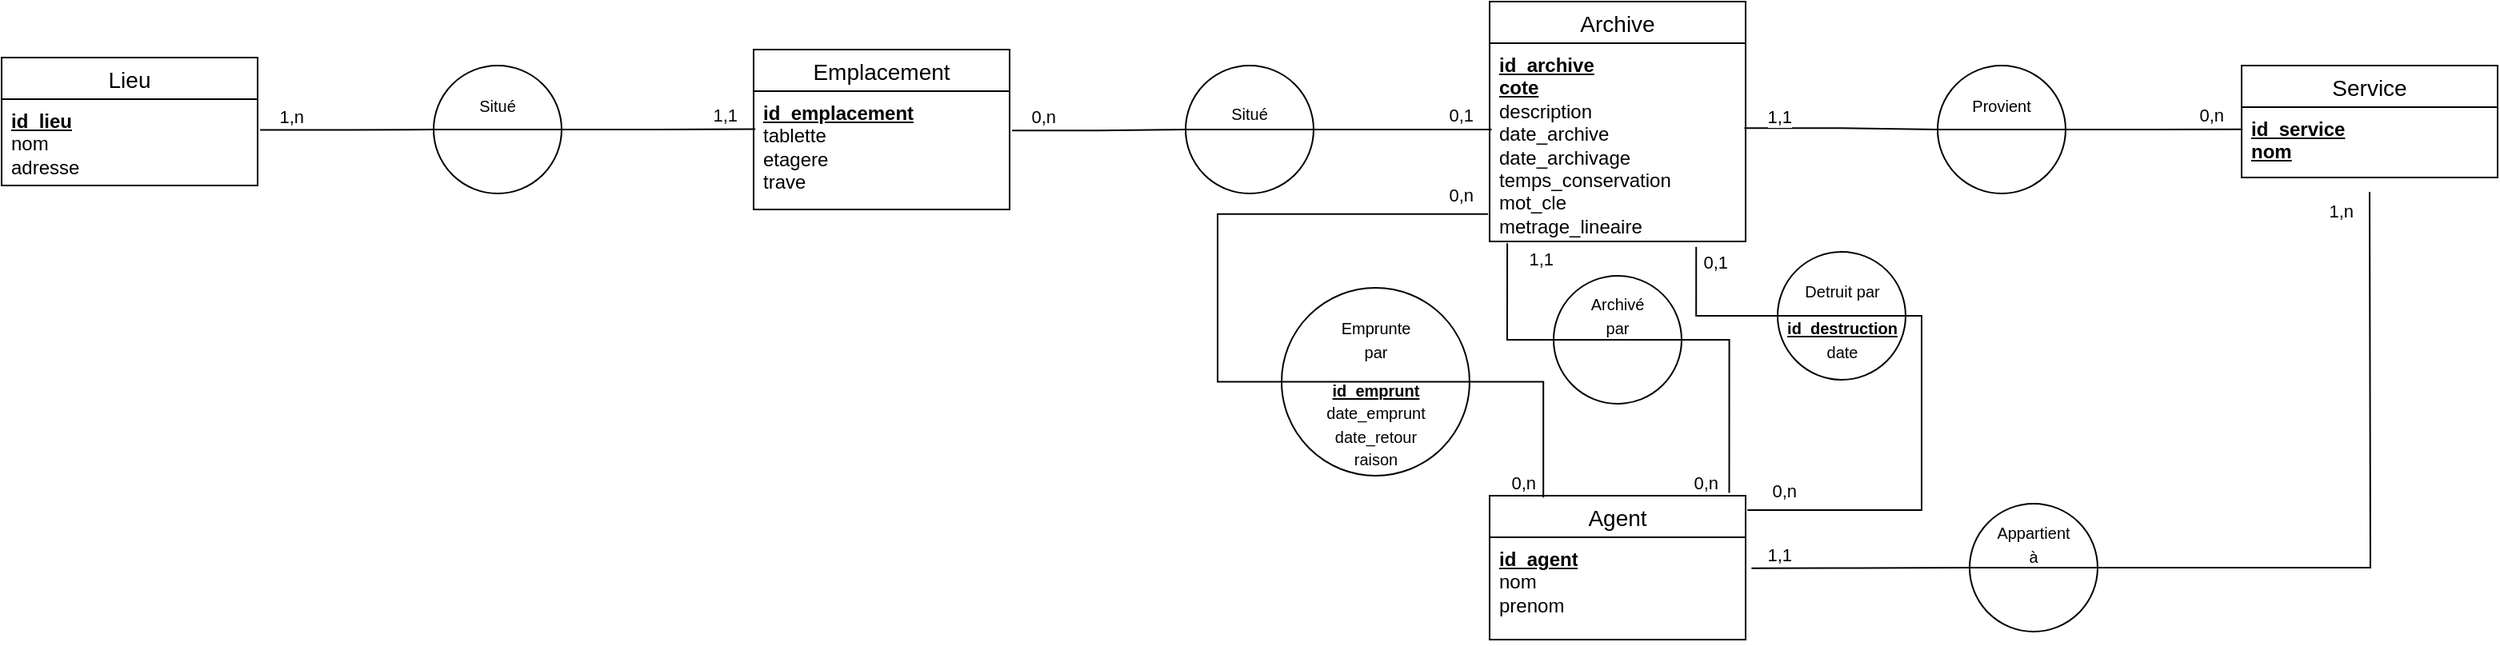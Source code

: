 <mxfile version="24.0.7" type="onedrive" pages="2">
  <diagram name="MCD" id="2h3Rbrru-WSCdQZEp0CX">
    <mxGraphModel grid="1" page="1" gridSize="10" guides="1" tooltips="1" connect="1" arrows="1" fold="1" pageScale="1" pageWidth="827" pageHeight="1169" math="0" shadow="0">
      <root>
        <mxCell id="0" />
        <mxCell id="1" parent="0" />
        <mxCell id="qeIq-nPXnsDpAL-DroVE-1" value="Archive" style="swimlane;fontStyle=0;childLayout=stackLayout;horizontal=1;startSize=26;horizontalStack=0;resizeParent=1;resizeParentMax=0;resizeLast=0;collapsible=1;marginBottom=0;align=center;fontSize=14;" vertex="1" parent="1">
          <mxGeometry x="270" y="161" width="160" height="150" as="geometry" />
        </mxCell>
        <mxCell id="qeIq-nPXnsDpAL-DroVE-2" value="&lt;b&gt;&lt;u&gt;id_archive&lt;/u&gt;&lt;/b&gt;&lt;div&gt;&lt;b&gt;&lt;u&gt;cote&lt;/u&gt;&lt;/b&gt;&lt;/div&gt;&lt;div&gt;description&lt;/div&gt;&lt;div&gt;date_archive&lt;/div&gt;&lt;div&gt;date_archivage&lt;/div&gt;&lt;div&gt;temps_conservation&lt;/div&gt;&lt;div&gt;mot_cle&lt;/div&gt;&lt;div&gt;metrage_lineaire&lt;/div&gt;" style="text;strokeColor=none;fillColor=none;spacingLeft=4;spacingRight=4;overflow=hidden;rotatable=0;points=[[0,0.5],[1,0.5]];portConstraint=eastwest;fontSize=12;whiteSpace=wrap;html=1;" vertex="1" parent="qeIq-nPXnsDpAL-DroVE-1">
          <mxGeometry y="26" width="160" height="124" as="geometry" />
        </mxCell>
        <mxCell id="qeIq-nPXnsDpAL-DroVE-5" value="Service" style="swimlane;fontStyle=0;childLayout=stackLayout;horizontal=1;startSize=26;horizontalStack=0;resizeParent=1;resizeParentMax=0;resizeLast=0;collapsible=1;marginBottom=0;align=center;fontSize=14;" vertex="1" parent="1">
          <mxGeometry x="740" y="201" width="160" height="70" as="geometry" />
        </mxCell>
        <mxCell id="qeIq-nPXnsDpAL-DroVE-6" value="&lt;b&gt;&lt;u&gt;id_service&lt;/u&gt;&lt;/b&gt;&lt;div&gt;&lt;b&gt;&lt;u&gt;nom&lt;/u&gt;&lt;/b&gt;&lt;/div&gt;&lt;div&gt;&lt;br&gt;&lt;/div&gt;" style="text;strokeColor=none;fillColor=none;spacingLeft=4;spacingRight=4;overflow=hidden;rotatable=0;points=[[0,0.5],[1,0.5]];portConstraint=eastwest;fontSize=12;whiteSpace=wrap;html=1;" vertex="1" parent="qeIq-nPXnsDpAL-DroVE-5">
          <mxGeometry y="26" width="160" height="44" as="geometry" />
        </mxCell>
        <mxCell id="qeIq-nPXnsDpAL-DroVE-7" value="Agent" style="swimlane;fontStyle=0;childLayout=stackLayout;horizontal=1;startSize=26;horizontalStack=0;resizeParent=1;resizeParentMax=0;resizeLast=0;collapsible=1;marginBottom=0;align=center;fontSize=14;" vertex="1" parent="1">
          <mxGeometry x="270" y="470" width="160" height="90" as="geometry" />
        </mxCell>
        <mxCell id="qeIq-nPXnsDpAL-DroVE-8" value="&lt;b&gt;&lt;u&gt;id_agent&lt;/u&gt;&lt;/b&gt;&lt;div&gt;nom&lt;/div&gt;&lt;div&gt;prenom&lt;br&gt;&lt;div&gt;&lt;br&gt;&lt;/div&gt;&lt;/div&gt;" style="text;strokeColor=none;fillColor=none;spacingLeft=4;spacingRight=4;overflow=hidden;rotatable=0;points=[[0,0.5],[1,0.5]];portConstraint=eastwest;fontSize=12;whiteSpace=wrap;html=1;" vertex="1" parent="qeIq-nPXnsDpAL-DroVE-7">
          <mxGeometry y="26" width="160" height="64" as="geometry" />
        </mxCell>
        <mxCell id="qeIq-nPXnsDpAL-DroVE-13" value="" style="ellipse;whiteSpace=wrap;html=1;aspect=fixed;" vertex="1" parent="1">
          <mxGeometry x="550" y="201" width="80" height="80" as="geometry" />
        </mxCell>
        <mxCell id="qeIq-nPXnsDpAL-DroVE-14" value="" style="endArrow=none;html=1;rounded=0;entryX=1;entryY=0.5;entryDx=0;entryDy=0;exitX=0;exitY=0.5;exitDx=0;exitDy=0;" edge="1" parent="1" source="qeIq-nPXnsDpAL-DroVE-13" target="qeIq-nPXnsDpAL-DroVE-13">
          <mxGeometry width="50" height="50" relative="1" as="geometry">
            <mxPoint x="540" y="316" as="sourcePoint" />
            <mxPoint x="590" y="266" as="targetPoint" />
          </mxGeometry>
        </mxCell>
        <mxCell id="qeIq-nPXnsDpAL-DroVE-15" value="&lt;font style=&quot;font-size: 10px;&quot;&gt;Provient&lt;/font&gt;" style="text;html=1;strokeColor=none;fillColor=none;align=center;verticalAlign=middle;whiteSpace=wrap;rounded=0;" vertex="1" parent="1">
          <mxGeometry x="585.0" y="221" width="10" height="10" as="geometry" />
        </mxCell>
        <mxCell id="qeIq-nPXnsDpAL-DroVE-16" value="" style="endArrow=none;html=1;edgeStyle=orthogonalEdgeStyle;rounded=0;exitX=1;exitY=0.5;exitDx=0;exitDy=0;entryX=0.004;entryY=0.315;entryDx=0;entryDy=0;entryPerimeter=0;" edge="1" parent="1" source="qeIq-nPXnsDpAL-DroVE-13" target="qeIq-nPXnsDpAL-DroVE-6">
          <mxGeometry relative="1" as="geometry">
            <mxPoint x="640" y="240.83" as="sourcePoint" />
            <mxPoint x="730" y="241" as="targetPoint" />
          </mxGeometry>
        </mxCell>
        <mxCell id="qeIq-nPXnsDpAL-DroVE-17" value="0,n" style="edgeLabel;resizable=0;html=1;align=right;verticalAlign=bottom;" connectable="0" vertex="1" parent="qeIq-nPXnsDpAL-DroVE-16">
          <mxGeometry x="1" relative="1" as="geometry">
            <mxPoint x="-11" as="offset" />
          </mxGeometry>
        </mxCell>
        <mxCell id="qeIq-nPXnsDpAL-DroVE-18" value="" style="endArrow=none;html=1;edgeStyle=orthogonalEdgeStyle;rounded=0;entryX=0;entryY=0.5;entryDx=0;entryDy=0;exitX=0.995;exitY=0.428;exitDx=0;exitDy=0;exitPerimeter=0;" edge="1" parent="1" source="qeIq-nPXnsDpAL-DroVE-2" target="qeIq-nPXnsDpAL-DroVE-13">
          <mxGeometry relative="1" as="geometry">
            <mxPoint x="450" y="241" as="sourcePoint" />
            <mxPoint x="540" y="240.86" as="targetPoint" />
          </mxGeometry>
        </mxCell>
        <mxCell id="qeIq-nPXnsDpAL-DroVE-19" value="1,1" style="edgeLabel;resizable=0;html=1;align=right;verticalAlign=bottom;" connectable="0" vertex="1" parent="qeIq-nPXnsDpAL-DroVE-18">
          <mxGeometry x="1" relative="1" as="geometry">
            <mxPoint x="-90" as="offset" />
          </mxGeometry>
        </mxCell>
        <mxCell id="qeIq-nPXnsDpAL-DroVE-21" value="" style="ellipse;whiteSpace=wrap;html=1;aspect=fixed;" vertex="1" parent="1">
          <mxGeometry x="310" y="332.48" width="80" height="80" as="geometry" />
        </mxCell>
        <mxCell id="qeIq-nPXnsDpAL-DroVE-22" value="" style="endArrow=none;html=1;rounded=0;entryX=1;entryY=0.5;entryDx=0;entryDy=0;exitX=0;exitY=0.5;exitDx=0;exitDy=0;" edge="1" parent="1" source="qeIq-nPXnsDpAL-DroVE-21" target="qeIq-nPXnsDpAL-DroVE-21">
          <mxGeometry width="50" height="50" relative="1" as="geometry">
            <mxPoint x="300" y="447.48" as="sourcePoint" />
            <mxPoint x="350" y="397.48" as="targetPoint" />
          </mxGeometry>
        </mxCell>
        <mxCell id="qeIq-nPXnsDpAL-DroVE-23" value="&lt;font style=&quot;font-size: 10px;&quot;&gt;Archivé par&lt;/font&gt;" style="text;html=1;strokeColor=none;fillColor=none;align=center;verticalAlign=middle;whiteSpace=wrap;rounded=0;" vertex="1" parent="1">
          <mxGeometry x="345.0" y="352.48" width="10" height="10" as="geometry" />
        </mxCell>
        <mxCell id="qeIq-nPXnsDpAL-DroVE-24" value="" style="endArrow=none;html=1;edgeStyle=orthogonalEdgeStyle;rounded=0;exitX=1;exitY=0.5;exitDx=0;exitDy=0;entryX=0.936;entryY=-0.02;entryDx=0;entryDy=0;entryPerimeter=0;" edge="1" parent="1" source="qeIq-nPXnsDpAL-DroVE-21" target="qeIq-nPXnsDpAL-DroVE-7">
          <mxGeometry relative="1" as="geometry">
            <mxPoint x="400" y="372.31" as="sourcePoint" />
            <mxPoint x="490" y="372.48" as="targetPoint" />
          </mxGeometry>
        </mxCell>
        <mxCell id="qeIq-nPXnsDpAL-DroVE-25" value="0,n" style="edgeLabel;resizable=0;html=1;align=right;verticalAlign=bottom;" connectable="0" vertex="1" parent="qeIq-nPXnsDpAL-DroVE-24">
          <mxGeometry x="1" relative="1" as="geometry">
            <mxPoint x="-6" y="2" as="offset" />
          </mxGeometry>
        </mxCell>
        <mxCell id="qeIq-nPXnsDpAL-DroVE-26" value="" style="endArrow=none;html=1;edgeStyle=orthogonalEdgeStyle;rounded=0;entryX=0;entryY=0.5;entryDx=0;entryDy=0;exitX=0.069;exitY=1.009;exitDx=0;exitDy=0;exitPerimeter=0;" edge="1" parent="1" source="qeIq-nPXnsDpAL-DroVE-2">
          <mxGeometry relative="1" as="geometry">
            <mxPoint x="281" y="290" as="sourcePoint" />
            <mxPoint x="320.0" y="372.48" as="targetPoint" />
            <Array as="points">
              <mxPoint x="281" y="373" />
            </Array>
          </mxGeometry>
        </mxCell>
        <mxCell id="qeIq-nPXnsDpAL-DroVE-27" value="1,1" style="edgeLabel;resizable=0;html=1;align=right;verticalAlign=bottom;" connectable="0" vertex="1" parent="qeIq-nPXnsDpAL-DroVE-26">
          <mxGeometry x="1" relative="1" as="geometry">
            <mxPoint x="-10" y="-42" as="offset" />
          </mxGeometry>
        </mxCell>
        <mxCell id="qeIq-nPXnsDpAL-DroVE-38" value="" style="ellipse;whiteSpace=wrap;html=1;aspect=fixed;" vertex="1" parent="1">
          <mxGeometry x="570" y="475" width="80" height="80" as="geometry" />
        </mxCell>
        <mxCell id="qeIq-nPXnsDpAL-DroVE-39" value="" style="endArrow=none;html=1;rounded=0;entryX=1;entryY=0.5;entryDx=0;entryDy=0;exitX=0;exitY=0.5;exitDx=0;exitDy=0;" edge="1" parent="1" source="qeIq-nPXnsDpAL-DroVE-38" target="qeIq-nPXnsDpAL-DroVE-38">
          <mxGeometry width="50" height="50" relative="1" as="geometry">
            <mxPoint x="560" y="590" as="sourcePoint" />
            <mxPoint x="610" y="540" as="targetPoint" />
          </mxGeometry>
        </mxCell>
        <mxCell id="qeIq-nPXnsDpAL-DroVE-40" value="&lt;font style=&quot;font-size: 10px;&quot;&gt;Appartient à&lt;/font&gt;" style="text;html=1;strokeColor=none;fillColor=none;align=center;verticalAlign=middle;whiteSpace=wrap;rounded=0;" vertex="1" parent="1">
          <mxGeometry x="605.0" y="495" width="10" height="10" as="geometry" />
        </mxCell>
        <mxCell id="qeIq-nPXnsDpAL-DroVE-41" value="" style="endArrow=none;html=1;edgeStyle=orthogonalEdgeStyle;rounded=0;exitX=1;exitY=0.5;exitDx=0;exitDy=0;" edge="1" parent="1" source="qeIq-nPXnsDpAL-DroVE-38">
          <mxGeometry relative="1" as="geometry">
            <mxPoint x="660" y="514.83" as="sourcePoint" />
            <mxPoint x="820" y="280" as="targetPoint" />
          </mxGeometry>
        </mxCell>
        <mxCell id="qeIq-nPXnsDpAL-DroVE-42" value="1,n" style="edgeLabel;resizable=0;html=1;align=right;verticalAlign=bottom;" connectable="0" vertex="1" parent="qeIq-nPXnsDpAL-DroVE-41">
          <mxGeometry x="1" relative="1" as="geometry">
            <mxPoint x="-10" y="20" as="offset" />
          </mxGeometry>
        </mxCell>
        <mxCell id="qeIq-nPXnsDpAL-DroVE-43" value="" style="endArrow=none;html=1;edgeStyle=orthogonalEdgeStyle;rounded=0;entryX=0;entryY=0.5;entryDx=0;entryDy=0;exitX=1.023;exitY=0.302;exitDx=0;exitDy=0;exitPerimeter=0;" edge="1" parent="1" source="qeIq-nPXnsDpAL-DroVE-8" target="qeIq-nPXnsDpAL-DroVE-38">
          <mxGeometry relative="1" as="geometry">
            <mxPoint x="470" y="515" as="sourcePoint" />
            <mxPoint x="560" y="514.86" as="targetPoint" />
          </mxGeometry>
        </mxCell>
        <mxCell id="qeIq-nPXnsDpAL-DroVE-44" value="1,1" style="edgeLabel;resizable=0;html=1;align=right;verticalAlign=bottom;" connectable="0" vertex="1" parent="qeIq-nPXnsDpAL-DroVE-43">
          <mxGeometry x="1" relative="1" as="geometry">
            <mxPoint x="-110" as="offset" />
          </mxGeometry>
        </mxCell>
        <mxCell id="qeIq-nPXnsDpAL-DroVE-46" value="Emplacement" style="swimlane;fontStyle=0;childLayout=stackLayout;horizontal=1;startSize=26;horizontalStack=0;resizeParent=1;resizeParentMax=0;resizeLast=0;collapsible=1;marginBottom=0;align=center;fontSize=14;" vertex="1" parent="1">
          <mxGeometry x="-190" y="191" width="160" height="100" as="geometry" />
        </mxCell>
        <mxCell id="qeIq-nPXnsDpAL-DroVE-47" value="&lt;b&gt;&lt;u&gt;id_emplacement&lt;/u&gt;&lt;/b&gt;&lt;div&gt;tablette&lt;/div&gt;&lt;div&gt;etagere&lt;/div&gt;&lt;div&gt;trave&lt;/div&gt;" style="text;strokeColor=none;fillColor=none;spacingLeft=4;spacingRight=4;overflow=hidden;rotatable=0;points=[[0,0.5],[1,0.5]];portConstraint=eastwest;fontSize=12;whiteSpace=wrap;html=1;" vertex="1" parent="qeIq-nPXnsDpAL-DroVE-46">
          <mxGeometry y="26" width="160" height="74" as="geometry" />
        </mxCell>
        <mxCell id="qeIq-nPXnsDpAL-DroVE-48" value="Lieu" style="swimlane;fontStyle=0;childLayout=stackLayout;horizontal=1;startSize=26;horizontalStack=0;resizeParent=1;resizeParentMax=0;resizeLast=0;collapsible=1;marginBottom=0;align=center;fontSize=14;" vertex="1" parent="1">
          <mxGeometry x="-660" y="196" width="160" height="80" as="geometry" />
        </mxCell>
        <mxCell id="qeIq-nPXnsDpAL-DroVE-49" value="&lt;b&gt;&lt;u&gt;id_lieu&lt;/u&gt;&lt;/b&gt;&lt;div&gt;nom&lt;/div&gt;&lt;div&gt;adresse&lt;/div&gt;" style="text;strokeColor=none;fillColor=none;spacingLeft=4;spacingRight=4;overflow=hidden;rotatable=0;points=[[0,0.5],[1,0.5]];portConstraint=eastwest;fontSize=12;whiteSpace=wrap;html=1;" vertex="1" parent="qeIq-nPXnsDpAL-DroVE-48">
          <mxGeometry y="26" width="160" height="54" as="geometry" />
        </mxCell>
        <mxCell id="qeIq-nPXnsDpAL-DroVE-50" value="" style="ellipse;whiteSpace=wrap;html=1;aspect=fixed;" vertex="1" parent="1">
          <mxGeometry x="80" y="201" width="80" height="80" as="geometry" />
        </mxCell>
        <mxCell id="qeIq-nPXnsDpAL-DroVE-51" value="" style="endArrow=none;html=1;rounded=0;entryX=1;entryY=0.5;entryDx=0;entryDy=0;exitX=0;exitY=0.5;exitDx=0;exitDy=0;" edge="1" parent="1" source="qeIq-nPXnsDpAL-DroVE-50" target="qeIq-nPXnsDpAL-DroVE-50">
          <mxGeometry width="50" height="50" relative="1" as="geometry">
            <mxPoint x="70" y="316" as="sourcePoint" />
            <mxPoint x="120" y="266" as="targetPoint" />
          </mxGeometry>
        </mxCell>
        <mxCell id="qeIq-nPXnsDpAL-DroVE-52" value="&lt;font style=&quot;font-size: 10px;&quot;&gt;Situé&lt;/font&gt;" style="text;html=1;strokeColor=none;fillColor=none;align=center;verticalAlign=middle;whiteSpace=wrap;rounded=0;" vertex="1" parent="1">
          <mxGeometry x="115.0" y="226" width="10" height="10" as="geometry" />
        </mxCell>
        <mxCell id="qeIq-nPXnsDpAL-DroVE-53" value="" style="endArrow=none;html=1;edgeStyle=orthogonalEdgeStyle;rounded=0;exitX=1;exitY=0.5;exitDx=0;exitDy=0;entryX=0.008;entryY=0.435;entryDx=0;entryDy=0;entryPerimeter=0;" edge="1" parent="1" source="qeIq-nPXnsDpAL-DroVE-50" target="qeIq-nPXnsDpAL-DroVE-2">
          <mxGeometry relative="1" as="geometry">
            <mxPoint x="170" y="240.83" as="sourcePoint" />
            <mxPoint x="260" y="241" as="targetPoint" />
          </mxGeometry>
        </mxCell>
        <mxCell id="qeIq-nPXnsDpAL-DroVE-54" value="0,1" style="edgeLabel;resizable=0;html=1;align=right;verticalAlign=bottom;" connectable="0" vertex="1" parent="qeIq-nPXnsDpAL-DroVE-53">
          <mxGeometry x="1" relative="1" as="geometry">
            <mxPoint x="-11" as="offset" />
          </mxGeometry>
        </mxCell>
        <mxCell id="qeIq-nPXnsDpAL-DroVE-55" value="" style="endArrow=none;html=1;edgeStyle=orthogonalEdgeStyle;rounded=0;entryX=0;entryY=0.5;entryDx=0;entryDy=0;exitX=1.01;exitY=0.332;exitDx=0;exitDy=0;exitPerimeter=0;" edge="1" parent="1" source="qeIq-nPXnsDpAL-DroVE-47" target="qeIq-nPXnsDpAL-DroVE-50">
          <mxGeometry relative="1" as="geometry">
            <mxPoint x="-20" y="241" as="sourcePoint" />
            <mxPoint x="70" y="240.86" as="targetPoint" />
          </mxGeometry>
        </mxCell>
        <mxCell id="qeIq-nPXnsDpAL-DroVE-56" value="0,n" style="edgeLabel;resizable=0;html=1;align=right;verticalAlign=bottom;" connectable="0" vertex="1" parent="qeIq-nPXnsDpAL-DroVE-55">
          <mxGeometry x="1" relative="1" as="geometry">
            <mxPoint x="-80" as="offset" />
          </mxGeometry>
        </mxCell>
        <mxCell id="qeIq-nPXnsDpAL-DroVE-60" value="" style="ellipse;whiteSpace=wrap;html=1;aspect=fixed;" vertex="1" parent="1">
          <mxGeometry x="450" y="317.48" width="80" height="80" as="geometry" />
        </mxCell>
        <mxCell id="qeIq-nPXnsDpAL-DroVE-61" value="" style="endArrow=none;html=1;rounded=0;entryX=1;entryY=0.5;entryDx=0;entryDy=0;exitX=0;exitY=0.5;exitDx=0;exitDy=0;" edge="1" parent="1" source="qeIq-nPXnsDpAL-DroVE-60" target="qeIq-nPXnsDpAL-DroVE-60">
          <mxGeometry width="50" height="50" relative="1" as="geometry">
            <mxPoint x="440" y="432.48" as="sourcePoint" />
            <mxPoint x="490" y="382.48" as="targetPoint" />
          </mxGeometry>
        </mxCell>
        <mxCell id="qeIq-nPXnsDpAL-DroVE-62" value="&lt;font style=&quot;font-size: 10px;&quot;&gt;Detruit par&lt;/font&gt;" style="text;html=1;strokeColor=none;fillColor=none;align=center;verticalAlign=middle;whiteSpace=wrap;rounded=0;" vertex="1" parent="1">
          <mxGeometry x="462.5" y="337.48" width="55" height="10" as="geometry" />
        </mxCell>
        <mxCell id="qeIq-nPXnsDpAL-DroVE-63" value="" style="endArrow=none;html=1;edgeStyle=orthogonalEdgeStyle;rounded=0;exitX=1;exitY=0.5;exitDx=0;exitDy=0;entryX=1.007;entryY=0.105;entryDx=0;entryDy=0;entryPerimeter=0;" edge="1" parent="1" source="qeIq-nPXnsDpAL-DroVE-60" target="qeIq-nPXnsDpAL-DroVE-7">
          <mxGeometry relative="1" as="geometry">
            <mxPoint x="540" y="357.31" as="sourcePoint" />
            <mxPoint x="630" y="357.48" as="targetPoint" />
            <Array as="points">
              <mxPoint x="540" y="358" />
              <mxPoint x="540" y="479" />
              <mxPoint x="431" y="479" />
            </Array>
          </mxGeometry>
        </mxCell>
        <mxCell id="qeIq-nPXnsDpAL-DroVE-64" value="0,n" style="edgeLabel;resizable=0;html=1;align=right;verticalAlign=bottom;" connectable="0" vertex="1" parent="qeIq-nPXnsDpAL-DroVE-63">
          <mxGeometry x="1" relative="1" as="geometry">
            <mxPoint x="31" y="-4" as="offset" />
          </mxGeometry>
        </mxCell>
        <mxCell id="qeIq-nPXnsDpAL-DroVE-65" value="" style="endArrow=none;html=1;edgeStyle=orthogonalEdgeStyle;rounded=0;entryX=0;entryY=0.5;entryDx=0;entryDy=0;exitX=0.807;exitY=1.027;exitDx=0;exitDy=0;exitPerimeter=0;" edge="1" parent="1" source="qeIq-nPXnsDpAL-DroVE-2" target="qeIq-nPXnsDpAL-DroVE-60">
          <mxGeometry relative="1" as="geometry">
            <mxPoint x="460" y="357.48" as="sourcePoint" />
            <mxPoint x="550" y="357.34" as="targetPoint" />
            <Array as="points">
              <mxPoint x="399" y="358" />
            </Array>
          </mxGeometry>
        </mxCell>
        <mxCell id="qeIq-nPXnsDpAL-DroVE-66" value="0,1" style="edgeLabel;resizable=0;html=1;align=right;verticalAlign=bottom;" connectable="0" vertex="1" parent="qeIq-nPXnsDpAL-DroVE-65">
          <mxGeometry x="1" relative="1" as="geometry">
            <mxPoint x="-30" y="-25" as="offset" />
          </mxGeometry>
        </mxCell>
        <mxCell id="qeIq-nPXnsDpAL-DroVE-68" value="&lt;font style=&quot;font-size: 10px;&quot;&gt;&lt;b&gt;&lt;u&gt;id_destruction&lt;/u&gt;&lt;/b&gt;&lt;/font&gt;&lt;div&gt;&lt;font style=&quot;font-size: 10px;&quot;&gt;date&lt;/font&gt;&lt;/div&gt;" style="text;html=1;strokeColor=none;fillColor=none;align=center;verticalAlign=middle;whiteSpace=wrap;rounded=0;" vertex="1" parent="1">
          <mxGeometry x="462.5" y="367.48" width="55" height="10" as="geometry" />
        </mxCell>
        <mxCell id="qeIq-nPXnsDpAL-DroVE-69" value="" style="ellipse;whiteSpace=wrap;html=1;aspect=fixed;" vertex="1" parent="1">
          <mxGeometry x="140" y="340" width="117.48" height="117.48" as="geometry" />
        </mxCell>
        <mxCell id="qeIq-nPXnsDpAL-DroVE-70" value="" style="endArrow=none;html=1;rounded=0;entryX=1;entryY=0.5;entryDx=0;entryDy=0;exitX=0;exitY=0.5;exitDx=0;exitDy=0;" edge="1" parent="1" source="qeIq-nPXnsDpAL-DroVE-69" target="qeIq-nPXnsDpAL-DroVE-69">
          <mxGeometry width="50" height="50" relative="1" as="geometry">
            <mxPoint x="130" y="492.48" as="sourcePoint" />
            <mxPoint x="180" y="442.48" as="targetPoint" />
          </mxGeometry>
        </mxCell>
        <mxCell id="qeIq-nPXnsDpAL-DroVE-71" value="&lt;font style=&quot;font-size: 10px;&quot;&gt;Emprunte par&lt;/font&gt;" style="text;html=1;strokeColor=none;fillColor=none;align=center;verticalAlign=middle;whiteSpace=wrap;rounded=0;" vertex="1" parent="1">
          <mxGeometry x="193.74" y="367.48" width="10" height="10" as="geometry" />
        </mxCell>
        <mxCell id="qeIq-nPXnsDpAL-DroVE-72" value="" style="endArrow=none;html=1;edgeStyle=orthogonalEdgeStyle;rounded=0;exitX=1;exitY=0.5;exitDx=0;exitDy=0;entryX=0.21;entryY=0.013;entryDx=0;entryDy=0;entryPerimeter=0;" edge="1" parent="1" source="qeIq-nPXnsDpAL-DroVE-69" target="qeIq-nPXnsDpAL-DroVE-7">
          <mxGeometry relative="1" as="geometry">
            <mxPoint x="230" y="417.31" as="sourcePoint" />
            <mxPoint x="320" y="417.48" as="targetPoint" />
          </mxGeometry>
        </mxCell>
        <mxCell id="qeIq-nPXnsDpAL-DroVE-73" value="0,n" style="edgeLabel;resizable=0;html=1;align=right;verticalAlign=bottom;" connectable="0" vertex="1" parent="qeIq-nPXnsDpAL-DroVE-72">
          <mxGeometry x="1" relative="1" as="geometry">
            <mxPoint x="-4" y="-1" as="offset" />
          </mxGeometry>
        </mxCell>
        <mxCell id="qeIq-nPXnsDpAL-DroVE-74" value="" style="endArrow=none;html=1;edgeStyle=orthogonalEdgeStyle;rounded=0;entryX=0;entryY=0.5;entryDx=0;entryDy=0;exitX=-0.006;exitY=0.862;exitDx=0;exitDy=0;exitPerimeter=0;" edge="1" parent="1" source="qeIq-nPXnsDpAL-DroVE-2" target="qeIq-nPXnsDpAL-DroVE-69">
          <mxGeometry relative="1" as="geometry">
            <mxPoint x="40" y="417.48" as="sourcePoint" />
            <mxPoint x="130" y="417.34" as="targetPoint" />
            <Array as="points">
              <mxPoint x="100" y="294" />
              <mxPoint x="100" y="399" />
            </Array>
          </mxGeometry>
        </mxCell>
        <mxCell id="qeIq-nPXnsDpAL-DroVE-75" value="0,n" style="edgeLabel;resizable=0;html=1;align=right;verticalAlign=bottom;" connectable="0" vertex="1" parent="qeIq-nPXnsDpAL-DroVE-74">
          <mxGeometry x="1" relative="1" as="geometry">
            <mxPoint x="120" y="-108" as="offset" />
          </mxGeometry>
        </mxCell>
        <mxCell id="qeIq-nPXnsDpAL-DroVE-79" value="&lt;font style=&quot;font-size: 10px;&quot;&gt;&lt;b&gt;&lt;u&gt;id_emprunt&lt;/u&gt;&lt;/b&gt;&lt;/font&gt;&lt;div&gt;&lt;font style=&quot;font-size: 10px;&quot;&gt;date_emprunt&lt;/font&gt;&lt;/div&gt;&lt;div&gt;&lt;font style=&quot;font-size: 10px;&quot;&gt;date_retour&lt;/font&gt;&lt;/div&gt;&lt;div&gt;&lt;font style=&quot;font-size: 10px;&quot;&gt;raison&lt;/font&gt;&lt;/div&gt;" style="text;html=1;strokeColor=none;fillColor=none;align=center;verticalAlign=middle;whiteSpace=wrap;rounded=0;" vertex="1" parent="1">
          <mxGeometry x="193.74" y="420.0" width="10" height="10" as="geometry" />
        </mxCell>
        <mxCell id="qeIq-nPXnsDpAL-DroVE-81" value="" style="ellipse;whiteSpace=wrap;html=1;aspect=fixed;" vertex="1" parent="1">
          <mxGeometry x="-390" y="201" width="80" height="80" as="geometry" />
        </mxCell>
        <mxCell id="qeIq-nPXnsDpAL-DroVE-82" value="" style="endArrow=none;html=1;rounded=0;entryX=1;entryY=0.5;entryDx=0;entryDy=0;exitX=0;exitY=0.5;exitDx=0;exitDy=0;" edge="1" parent="1" source="qeIq-nPXnsDpAL-DroVE-81" target="qeIq-nPXnsDpAL-DroVE-81">
          <mxGeometry width="50" height="50" relative="1" as="geometry">
            <mxPoint x="-400" y="316" as="sourcePoint" />
            <mxPoint x="-350" y="266" as="targetPoint" />
          </mxGeometry>
        </mxCell>
        <mxCell id="qeIq-nPXnsDpAL-DroVE-83" value="&lt;font style=&quot;font-size: 10px;&quot;&gt;Situé&lt;/font&gt;" style="text;html=1;strokeColor=none;fillColor=none;align=center;verticalAlign=middle;whiteSpace=wrap;rounded=0;" vertex="1" parent="1">
          <mxGeometry x="-355.0" y="221" width="10" height="10" as="geometry" />
        </mxCell>
        <mxCell id="qeIq-nPXnsDpAL-DroVE-84" value="" style="endArrow=none;html=1;edgeStyle=orthogonalEdgeStyle;rounded=0;exitX=1;exitY=0.5;exitDx=0;exitDy=0;entryX=0.007;entryY=0.321;entryDx=0;entryDy=0;entryPerimeter=0;" edge="1" parent="1" source="qeIq-nPXnsDpAL-DroVE-81" target="qeIq-nPXnsDpAL-DroVE-47">
          <mxGeometry relative="1" as="geometry">
            <mxPoint x="-300" y="240.83" as="sourcePoint" />
            <mxPoint x="-210" y="241" as="targetPoint" />
          </mxGeometry>
        </mxCell>
        <mxCell id="qeIq-nPXnsDpAL-DroVE-85" value="1,1" style="edgeLabel;resizable=0;html=1;align=right;verticalAlign=bottom;" connectable="0" vertex="1" parent="qeIq-nPXnsDpAL-DroVE-84">
          <mxGeometry x="1" relative="1" as="geometry">
            <mxPoint x="-11" as="offset" />
          </mxGeometry>
        </mxCell>
        <mxCell id="qeIq-nPXnsDpAL-DroVE-86" value="" style="endArrow=none;html=1;edgeStyle=orthogonalEdgeStyle;rounded=0;entryX=0;entryY=0.5;entryDx=0;entryDy=0;exitX=1.01;exitY=0.357;exitDx=0;exitDy=0;exitPerimeter=0;" edge="1" parent="1" source="qeIq-nPXnsDpAL-DroVE-49" target="qeIq-nPXnsDpAL-DroVE-81">
          <mxGeometry relative="1" as="geometry">
            <mxPoint x="-490" y="241" as="sourcePoint" />
            <mxPoint x="-400" y="240.86" as="targetPoint" />
          </mxGeometry>
        </mxCell>
        <mxCell id="qeIq-nPXnsDpAL-DroVE-87" value="1,n" style="edgeLabel;resizable=0;html=1;align=right;verticalAlign=bottom;" connectable="0" vertex="1" parent="qeIq-nPXnsDpAL-DroVE-86">
          <mxGeometry x="1" relative="1" as="geometry">
            <mxPoint x="-80" as="offset" />
          </mxGeometry>
        </mxCell>
      </root>
    </mxGraphModel>
  </diagram>
  <diagram id="C-Q7SlDFtT-oLcQ3BZpP" name="MR">
    <mxGraphModel grid="1" page="1" gridSize="10" guides="1" tooltips="1" connect="1" arrows="1" fold="1" pageScale="1" pageWidth="827" pageHeight="1169" math="0" shadow="0">
      <root>
        <mxCell id="0" />
        <mxCell id="1" parent="0" />
        <mxCell id="rmLbAbnP-UhGbwW0j-x3-1" value="Archive" style="shape=table;startSize=30;container=1;collapsible=1;childLayout=tableLayout;fixedRows=1;rowLines=0;fontStyle=1;align=center;resizeLast=1;fontSize=12;fontColor=#000000;strokeColor=#000000;strokeWidth=1;" vertex="1" parent="1">
          <mxGeometry x="142" y="410" width="230" height="220.167" as="geometry" />
        </mxCell>
        <mxCell id="rmLbAbnP-UhGbwW0j-x3-2" value="" style="shape=tableRow;horizontal=0;startSize=0;swimlaneHead=0;swimlaneBody=0;fillColor=none;collapsible=0;dropTarget=0;points=[[0,0.5],[1,0.5]];portConstraint=eastwest;top=0;left=0;right=0;bottom=1;fontSize=12;fontColor=#000000;strokeColor=#000000;strokeWidth=1;" vertex="1" parent="rmLbAbnP-UhGbwW0j-x3-1">
          <mxGeometry y="30" width="230" height="30" as="geometry" />
        </mxCell>
        <mxCell id="rmLbAbnP-UhGbwW0j-x3-3" value="PK" style="shape=partialRectangle;connectable=0;fillColor=none;top=0;left=0;bottom=0;right=0;fontStyle=1;overflow=hidden;fontSize=12;fontColor=#000000;strokeColor=#000000;strokeWidth=1;" vertex="1" parent="rmLbAbnP-UhGbwW0j-x3-2">
          <mxGeometry width="70.0" height="30" as="geometry">
            <mxRectangle width="70.0" height="30" as="alternateBounds" />
          </mxGeometry>
        </mxCell>
        <mxCell id="rmLbAbnP-UhGbwW0j-x3-4" value="id_archive : serial" style="shape=partialRectangle;connectable=0;fillColor=none;top=0;left=0;bottom=0;right=0;align=left;spacingLeft=6;fontStyle=5;overflow=hidden;fontSize=12;fontColor=#000000;strokeColor=#000000;strokeWidth=1;" vertex="1" parent="rmLbAbnP-UhGbwW0j-x3-2">
          <mxGeometry x="70.0" width="160.0" height="30" as="geometry">
            <mxRectangle width="160.0" height="30" as="alternateBounds" />
          </mxGeometry>
        </mxCell>
        <mxCell id="rmLbAbnP-UhGbwW0j-x3-5" value="" style="shape=tableRow;horizontal=0;startSize=0;swimlaneHead=0;swimlaneBody=0;fillColor=none;collapsible=0;dropTarget=0;points=[[0,0.5],[1,0.5]];portConstraint=eastwest;top=0;left=0;right=0;bottom=1;fontSize=12;fontColor=#000000;strokeColor=#000000;strokeWidth=1;" vertex="1" parent="rmLbAbnP-UhGbwW0j-x3-1">
          <mxGeometry y="60" width="230" height="58" as="geometry" />
        </mxCell>
        <mxCell id="rmLbAbnP-UhGbwW0j-x3-6" value="FK1&#xa;FK2;NN&#xa;FK5;NN" style="shape=partialRectangle;connectable=0;fillColor=none;top=0;left=0;bottom=0;right=0;fontStyle=1;overflow=hidden;fontSize=12;fontColor=#000000;strokeColor=#000000;strokeWidth=1;" vertex="1" parent="rmLbAbnP-UhGbwW0j-x3-5">
          <mxGeometry width="70.0" height="58" as="geometry">
            <mxRectangle width="70.0" height="58" as="alternateBounds" />
          </mxGeometry>
        </mxCell>
        <mxCell id="rmLbAbnP-UhGbwW0j-x3-7" value="id_emplacement : int&#xa;id_agent : int&#xa;id_service : int&#xa;&#xa;" style="shape=partialRectangle;connectable=0;fillColor=none;top=0;left=0;bottom=0;right=0;align=left;spacingLeft=6;fontStyle=1;overflow=hidden;fontSize=12;fontColor=#000000;strokeColor=#000000;strokeWidth=1;" vertex="1" parent="rmLbAbnP-UhGbwW0j-x3-5">
          <mxGeometry x="70.0" width="160.0" height="58" as="geometry">
            <mxRectangle width="160.0" height="58" as="alternateBounds" />
          </mxGeometry>
        </mxCell>
        <mxCell id="rmLbAbnP-UhGbwW0j-x3-8" value="" style="shape=tableRow;horizontal=0;startSize=0;swimlaneHead=0;swimlaneBody=0;fillColor=none;collapsible=0;dropTarget=0;points=[[0,0.5],[1,0.5]];portConstraint=eastwest;top=0;left=0;right=0;bottom=0;fontSize=12;fontColor=#000000;strokeColor=#000000;strokeWidth=1;" vertex="1" parent="rmLbAbnP-UhGbwW0j-x3-1">
          <mxGeometry y="118" width="230" height="102" as="geometry" />
        </mxCell>
        <mxCell id="rmLbAbnP-UhGbwW0j-x3-9" value="&#xa;NN; U&#xa;NN&#xa;NN&#xa;NN&#xa;&#xa;NN&#xa;" style="shape=partialRectangle;connectable=0;fillColor=none;top=0;left=0;bottom=0;right=0;editable=1;overflow=hidden;fontSize=12;fontColor=#000000;strokeColor=#000000;strokeWidth=1;" vertex="1" parent="rmLbAbnP-UhGbwW0j-x3-8">
          <mxGeometry width="70.0" height="102" as="geometry">
            <mxRectangle width="70.0" height="102" as="alternateBounds" />
          </mxGeometry>
        </mxCell>
        <mxCell id="rmLbAbnP-UhGbwW0j-x3-10" value="cote : text&#xa;description : text&#xa;date_archive : date&#xa;date_archivage : date&#xa;temps_conservation : int&#xa;metrage_lineaire : float" style="shape=partialRectangle;connectable=0;fillColor=none;top=0;left=0;bottom=0;right=0;align=left;spacingLeft=6;overflow=hidden;fontSize=12;fontColor=#000000;strokeColor=#000000;strokeWidth=1;" vertex="1" parent="rmLbAbnP-UhGbwW0j-x3-8">
          <mxGeometry x="70.0" width="160.0" height="102" as="geometry">
            <mxRectangle width="160.0" height="102" as="alternateBounds" />
          </mxGeometry>
        </mxCell>
        <mxCell id="rmLbAbnP-UhGbwW0j-x3-11" value="Emplacement" style="shape=table;startSize=30;container=1;collapsible=1;childLayout=tableLayout;fixedRows=1;rowLines=0;fontStyle=1;align=center;resizeLast=1;fontSize=12;fontColor=#000000;strokeColor=#000000;strokeWidth=1;" vertex="1" parent="1">
          <mxGeometry x="607" y="410" width="230" height="141.167" as="geometry" />
        </mxCell>
        <mxCell id="rmLbAbnP-UhGbwW0j-x3-12" value="" style="shape=tableRow;horizontal=0;startSize=0;swimlaneHead=0;swimlaneBody=0;fillColor=none;collapsible=0;dropTarget=0;points=[[0,0.5],[1,0.5]];portConstraint=eastwest;top=0;left=0;right=0;bottom=1;fontSize=12;fontColor=#000000;strokeColor=#000000;strokeWidth=1;" vertex="1" parent="rmLbAbnP-UhGbwW0j-x3-11">
          <mxGeometry y="30" width="230" height="30" as="geometry" />
        </mxCell>
        <mxCell id="rmLbAbnP-UhGbwW0j-x3-13" value="PK" style="shape=partialRectangle;connectable=0;fillColor=none;top=0;left=0;bottom=0;right=0;fontStyle=1;overflow=hidden;fontSize=12;fontColor=#000000;strokeColor=#000000;strokeWidth=1;" vertex="1" parent="rmLbAbnP-UhGbwW0j-x3-12">
          <mxGeometry width="70.0" height="30" as="geometry">
            <mxRectangle width="70.0" height="30" as="alternateBounds" />
          </mxGeometry>
        </mxCell>
        <mxCell id="rmLbAbnP-UhGbwW0j-x3-14" value="id_emplacement : serial" style="shape=partialRectangle;connectable=0;fillColor=none;top=0;left=0;bottom=0;right=0;align=left;spacingLeft=6;fontStyle=5;overflow=hidden;fontSize=12;fontColor=#000000;strokeColor=#000000;strokeWidth=1;" vertex="1" parent="rmLbAbnP-UhGbwW0j-x3-12">
          <mxGeometry x="70.0" width="160.0" height="30" as="geometry">
            <mxRectangle width="160.0" height="30" as="alternateBounds" />
          </mxGeometry>
        </mxCell>
        <mxCell id="rmLbAbnP-UhGbwW0j-x3-15" value="" style="shape=tableRow;horizontal=0;startSize=0;swimlaneHead=0;swimlaneBody=0;fillColor=none;collapsible=0;dropTarget=0;points=[[0,0.5],[1,0.5]];portConstraint=eastwest;top=0;left=0;right=0;bottom=1;fontSize=12;fontColor=#000000;strokeColor=#000000;strokeWidth=1;" vertex="1" parent="rmLbAbnP-UhGbwW0j-x3-11">
          <mxGeometry y="60" width="230" height="30" as="geometry" />
        </mxCell>
        <mxCell id="rmLbAbnP-UhGbwW0j-x3-16" value="FK ; NN" style="shape=partialRectangle;connectable=0;fillColor=none;top=0;left=0;bottom=0;right=0;fontStyle=1;overflow=hidden;fontSize=12;fontColor=#000000;strokeColor=#000000;strokeWidth=1;" vertex="1" parent="rmLbAbnP-UhGbwW0j-x3-15">
          <mxGeometry width="70.0" height="30" as="geometry">
            <mxRectangle width="70.0" height="30" as="alternateBounds" />
          </mxGeometry>
        </mxCell>
        <mxCell id="rmLbAbnP-UhGbwW0j-x3-17" value="id_lieu : int" style="shape=partialRectangle;connectable=0;fillColor=none;top=0;left=0;bottom=0;right=0;align=left;spacingLeft=6;fontStyle=1;overflow=hidden;fontSize=12;fontColor=#000000;strokeColor=#000000;strokeWidth=1;" vertex="1" parent="rmLbAbnP-UhGbwW0j-x3-15">
          <mxGeometry x="70.0" width="160.0" height="30" as="geometry">
            <mxRectangle width="160.0" height="30" as="alternateBounds" />
          </mxGeometry>
        </mxCell>
        <mxCell id="rmLbAbnP-UhGbwW0j-x3-18" value="" style="shape=tableRow;horizontal=0;startSize=0;swimlaneHead=0;swimlaneBody=0;fillColor=none;collapsible=0;dropTarget=0;points=[[0,0.5],[1,0.5]];portConstraint=eastwest;top=0;left=0;right=0;bottom=0;fontSize=12;fontColor=#000000;strokeColor=#000000;strokeWidth=1;" vertex="1" parent="rmLbAbnP-UhGbwW0j-x3-11">
          <mxGeometry y="90" width="230" height="51" as="geometry" />
        </mxCell>
        <mxCell id="rmLbAbnP-UhGbwW0j-x3-19" value="NN&#xa;NN&#xa;NN" style="shape=partialRectangle;connectable=0;fillColor=none;top=0;left=0;bottom=0;right=0;editable=1;overflow=hidden;fontSize=12;fontColor=#000000;strokeColor=#000000;strokeWidth=1;" vertex="1" parent="rmLbAbnP-UhGbwW0j-x3-18">
          <mxGeometry width="70.0" height="51" as="geometry">
            <mxRectangle width="70.0" height="51" as="alternateBounds" />
          </mxGeometry>
        </mxCell>
        <mxCell id="rmLbAbnP-UhGbwW0j-x3-20" value="tablette : int&#xa;etagere : int&#xa;trave : int" style="shape=partialRectangle;connectable=0;fillColor=none;top=0;left=0;bottom=0;right=0;align=left;spacingLeft=6;overflow=hidden;fontSize=12;fontColor=#000000;strokeColor=#000000;strokeWidth=1;" vertex="1" parent="rmLbAbnP-UhGbwW0j-x3-18">
          <mxGeometry x="70.0" width="160.0" height="51" as="geometry">
            <mxRectangle width="160.0" height="51" as="alternateBounds" />
          </mxGeometry>
        </mxCell>
        <mxCell id="rmLbAbnP-UhGbwW0j-x3-21" value="Lieu" style="shape=table;startSize=30;container=1;collapsible=1;childLayout=tableLayout;fixedRows=1;rowLines=0;fontStyle=1;align=center;resizeLast=1;html=1;whiteSpace=wrap;" vertex="1" parent="1">
          <mxGeometry x="910.0" y="440.0" width="200" height="98" as="geometry" />
        </mxCell>
        <mxCell id="rmLbAbnP-UhGbwW0j-x3-22" value="" style="shape=tableRow;horizontal=0;startSize=0;swimlaneHead=0;swimlaneBody=0;fillColor=none;collapsible=0;dropTarget=0;points=[[0,0.5],[1,0.5]];portConstraint=eastwest;top=0;left=0;right=0;bottom=1;html=1;" vertex="1" parent="rmLbAbnP-UhGbwW0j-x3-21">
          <mxGeometry y="30" width="200" height="30" as="geometry" />
        </mxCell>
        <mxCell id="rmLbAbnP-UhGbwW0j-x3-23" value="PK" style="shape=partialRectangle;connectable=0;fillColor=none;top=0;left=0;bottom=0;right=0;fontStyle=1;overflow=hidden;html=1;whiteSpace=wrap;" vertex="1" parent="rmLbAbnP-UhGbwW0j-x3-22">
          <mxGeometry width="60" height="30" as="geometry">
            <mxRectangle width="60" height="30" as="alternateBounds" />
          </mxGeometry>
        </mxCell>
        <mxCell id="rmLbAbnP-UhGbwW0j-x3-24" value="&lt;div&gt;id_lieu : serial&lt;/div&gt;" style="shape=partialRectangle;connectable=0;fillColor=none;top=0;left=0;bottom=0;right=0;align=left;spacingLeft=6;fontStyle=5;overflow=hidden;html=1;whiteSpace=wrap;" vertex="1" parent="rmLbAbnP-UhGbwW0j-x3-22">
          <mxGeometry x="60" width="140" height="30" as="geometry">
            <mxRectangle width="140" height="30" as="alternateBounds" />
          </mxGeometry>
        </mxCell>
        <mxCell id="rmLbAbnP-UhGbwW0j-x3-25" value="" style="shape=tableRow;horizontal=0;startSize=0;swimlaneHead=0;swimlaneBody=0;fillColor=none;collapsible=0;dropTarget=0;points=[[0,0.5],[1,0.5]];portConstraint=eastwest;top=0;left=0;right=0;bottom=0;html=1;" vertex="1" parent="rmLbAbnP-UhGbwW0j-x3-21">
          <mxGeometry y="60" width="200" height="38" as="geometry" />
        </mxCell>
        <mxCell id="rmLbAbnP-UhGbwW0j-x3-26" value="NN; U&lt;div&gt;NN&lt;/div&gt;" style="shape=partialRectangle;connectable=0;fillColor=none;top=0;left=0;bottom=0;right=0;editable=1;overflow=hidden;html=1;whiteSpace=wrap;" vertex="1" parent="rmLbAbnP-UhGbwW0j-x3-25">
          <mxGeometry width="60" height="38" as="geometry">
            <mxRectangle width="60" height="38" as="alternateBounds" />
          </mxGeometry>
        </mxCell>
        <mxCell id="rmLbAbnP-UhGbwW0j-x3-27" value="nom : text&lt;div&gt;adresse : text&lt;/div&gt;" style="shape=partialRectangle;connectable=0;fillColor=none;top=0;left=0;bottom=0;right=0;align=left;spacingLeft=6;overflow=hidden;html=1;whiteSpace=wrap;" vertex="1" parent="rmLbAbnP-UhGbwW0j-x3-25">
          <mxGeometry x="60" width="140" height="38" as="geometry">
            <mxRectangle width="140" height="38" as="alternateBounds" />
          </mxGeometry>
        </mxCell>
        <mxCell id="rmLbAbnP-UhGbwW0j-x3-28" value="Emprunt" style="shape=table;startSize=30;container=1;collapsible=1;childLayout=tableLayout;fixedRows=1;rowLines=0;fontStyle=1;align=center;resizeLast=1;fontSize=12;fontColor=#000000;strokeColor=#000000;strokeWidth=1;" vertex="1" parent="1">
          <mxGeometry x="-257" y="598" width="230" height="151" as="geometry" />
        </mxCell>
        <mxCell id="rmLbAbnP-UhGbwW0j-x3-29" value="" style="shape=tableRow;horizontal=0;startSize=0;swimlaneHead=0;swimlaneBody=0;fillColor=none;collapsible=0;dropTarget=0;points=[[0,0.5],[1,0.5]];portConstraint=eastwest;top=0;left=0;right=0;bottom=1;fontSize=12;fontColor=#000000;strokeColor=#000000;strokeWidth=1;" vertex="1" parent="rmLbAbnP-UhGbwW0j-x3-28">
          <mxGeometry y="30" width="230" height="30" as="geometry" />
        </mxCell>
        <mxCell id="rmLbAbnP-UhGbwW0j-x3-30" value="PK" style="shape=partialRectangle;connectable=0;fillColor=none;top=0;left=0;bottom=0;right=0;fontStyle=1;overflow=hidden;fontSize=12;fontColor=#000000;strokeColor=#000000;strokeWidth=1;" vertex="1" parent="rmLbAbnP-UhGbwW0j-x3-29">
          <mxGeometry width="70.0" height="30" as="geometry">
            <mxRectangle width="70.0" height="30" as="alternateBounds" />
          </mxGeometry>
        </mxCell>
        <mxCell id="rmLbAbnP-UhGbwW0j-x3-31" value="id_emprunt : serial" style="shape=partialRectangle;connectable=0;fillColor=none;top=0;left=0;bottom=0;right=0;align=left;spacingLeft=6;fontStyle=5;overflow=hidden;fontSize=12;fontColor=#000000;strokeColor=#000000;strokeWidth=1;" vertex="1" parent="rmLbAbnP-UhGbwW0j-x3-29">
          <mxGeometry x="70.0" width="160.0" height="30" as="geometry">
            <mxRectangle width="160.0" height="30" as="alternateBounds" />
          </mxGeometry>
        </mxCell>
        <mxCell id="rmLbAbnP-UhGbwW0j-x3-32" value="" style="shape=tableRow;horizontal=0;startSize=0;swimlaneHead=0;swimlaneBody=0;fillColor=none;collapsible=0;dropTarget=0;points=[[0,0.5],[1,0.5]];portConstraint=eastwest;top=0;left=0;right=0;bottom=1;fontSize=12;fontColor=#000000;strokeColor=#000000;strokeWidth=1;" vertex="1" parent="rmLbAbnP-UhGbwW0j-x3-28">
          <mxGeometry y="60" width="230" height="38" as="geometry" />
        </mxCell>
        <mxCell id="rmLbAbnP-UhGbwW0j-x3-33" value="FK1; NN&#xa;Fk2; NN" style="shape=partialRectangle;connectable=0;fillColor=none;top=0;left=0;bottom=0;right=0;fontStyle=1;overflow=hidden;fontSize=12;fontColor=#000000;strokeColor=#000000;strokeWidth=1;" vertex="1" parent="rmLbAbnP-UhGbwW0j-x3-32">
          <mxGeometry width="70.0" height="38" as="geometry">
            <mxRectangle width="70.0" height="38" as="alternateBounds" />
          </mxGeometry>
        </mxCell>
        <mxCell id="rmLbAbnP-UhGbwW0j-x3-34" value="id_archive : int&#xa;id_agent : int" style="shape=partialRectangle;connectable=0;fillColor=none;top=0;left=0;bottom=0;right=0;align=left;spacingLeft=6;fontStyle=1;overflow=hidden;fontSize=12;fontColor=#000000;strokeColor=#000000;strokeWidth=1;" vertex="1" parent="rmLbAbnP-UhGbwW0j-x3-32">
          <mxGeometry x="70.0" width="160.0" height="38" as="geometry">
            <mxRectangle width="160.0" height="38" as="alternateBounds" />
          </mxGeometry>
        </mxCell>
        <mxCell id="rmLbAbnP-UhGbwW0j-x3-35" value="" style="shape=tableRow;horizontal=0;startSize=0;swimlaneHead=0;swimlaneBody=0;fillColor=none;collapsible=0;dropTarget=0;points=[[0,0.5],[1,0.5]];portConstraint=eastwest;top=0;left=0;right=0;bottom=0;fontSize=12;fontColor=#000000;strokeColor=#000000;strokeWidth=1;" vertex="1" parent="rmLbAbnP-UhGbwW0j-x3-28">
          <mxGeometry y="98" width="230" height="53" as="geometry" />
        </mxCell>
        <mxCell id="rmLbAbnP-UhGbwW0j-x3-36" value="NN&#xa;NN&#xa;NN" style="shape=partialRectangle;connectable=0;fillColor=none;top=0;left=0;bottom=0;right=0;editable=1;overflow=hidden;fontSize=12;fontColor=#000000;strokeColor=#000000;strokeWidth=1;" vertex="1" parent="rmLbAbnP-UhGbwW0j-x3-35">
          <mxGeometry width="70.0" height="53" as="geometry">
            <mxRectangle width="70.0" height="53" as="alternateBounds" />
          </mxGeometry>
        </mxCell>
        <mxCell id="rmLbAbnP-UhGbwW0j-x3-37" value="date_emprunt : date&#xa;date_retour : date&#xa;raison : text" style="shape=partialRectangle;connectable=0;fillColor=none;top=0;left=0;bottom=0;right=0;align=left;spacingLeft=6;overflow=hidden;fontSize=12;fontColor=#000000;strokeColor=#000000;strokeWidth=1;" vertex="1" parent="rmLbAbnP-UhGbwW0j-x3-35">
          <mxGeometry x="70.0" width="160.0" height="53" as="geometry">
            <mxRectangle width="160.0" height="53" as="alternateBounds" />
          </mxGeometry>
        </mxCell>
        <mxCell id="rmLbAbnP-UhGbwW0j-x3-38" value="Destruction" style="shape=table;startSize=30;container=1;collapsible=1;childLayout=tableLayout;fixedRows=1;rowLines=0;fontStyle=1;align=center;resizeLast=1;fontSize=12;fontColor=#000000;strokeColor=#000000;strokeWidth=1;" vertex="1" parent="1">
          <mxGeometry x="-257" y="400" width="230" height="134" as="geometry" />
        </mxCell>
        <mxCell id="rmLbAbnP-UhGbwW0j-x3-39" value="" style="shape=tableRow;horizontal=0;startSize=0;swimlaneHead=0;swimlaneBody=0;fillColor=none;collapsible=0;dropTarget=0;points=[[0,0.5],[1,0.5]];portConstraint=eastwest;top=0;left=0;right=0;bottom=1;fontSize=12;fontColor=#000000;strokeColor=#000000;strokeWidth=1;" vertex="1" parent="rmLbAbnP-UhGbwW0j-x3-38">
          <mxGeometry y="30" width="230" height="30" as="geometry" />
        </mxCell>
        <mxCell id="rmLbAbnP-UhGbwW0j-x3-40" value="PK" style="shape=partialRectangle;connectable=0;fillColor=none;top=0;left=0;bottom=0;right=0;fontStyle=1;overflow=hidden;fontSize=12;fontColor=#000000;strokeColor=#000000;strokeWidth=1;" vertex="1" parent="rmLbAbnP-UhGbwW0j-x3-39">
          <mxGeometry width="70.0" height="30" as="geometry">
            <mxRectangle width="70.0" height="30" as="alternateBounds" />
          </mxGeometry>
        </mxCell>
        <mxCell id="rmLbAbnP-UhGbwW0j-x3-41" value="id_destruction : serial" style="shape=partialRectangle;connectable=0;fillColor=none;top=0;left=0;bottom=0;right=0;align=left;spacingLeft=6;fontStyle=5;overflow=hidden;fontSize=12;fontColor=#000000;strokeColor=#000000;strokeWidth=1;" vertex="1" parent="rmLbAbnP-UhGbwW0j-x3-39">
          <mxGeometry x="70.0" width="160.0" height="30" as="geometry">
            <mxRectangle width="160.0" height="30" as="alternateBounds" />
          </mxGeometry>
        </mxCell>
        <mxCell id="rmLbAbnP-UhGbwW0j-x3-42" value="" style="shape=tableRow;horizontal=0;startSize=0;swimlaneHead=0;swimlaneBody=0;fillColor=none;collapsible=0;dropTarget=0;points=[[0,0.5],[1,0.5]];portConstraint=eastwest;top=0;left=0;right=0;bottom=1;fontSize=12;fontColor=#000000;strokeColor=#000000;strokeWidth=1;" vertex="1" parent="rmLbAbnP-UhGbwW0j-x3-38">
          <mxGeometry y="60" width="230" height="37" as="geometry" />
        </mxCell>
        <mxCell id="rmLbAbnP-UhGbwW0j-x3-43" value="FK1; NN&#xa;FK2; NN" style="shape=partialRectangle;connectable=0;fillColor=none;top=0;left=0;bottom=0;right=0;fontStyle=1;overflow=hidden;fontSize=12;fontColor=#000000;strokeColor=#000000;strokeWidth=1;" vertex="1" parent="rmLbAbnP-UhGbwW0j-x3-42">
          <mxGeometry width="70.0" height="37" as="geometry">
            <mxRectangle width="70.0" height="37" as="alternateBounds" />
          </mxGeometry>
        </mxCell>
        <mxCell id="rmLbAbnP-UhGbwW0j-x3-44" value="id_archive : int&#xa;id_agent : int" style="shape=partialRectangle;connectable=0;fillColor=none;top=0;left=0;bottom=0;right=0;align=left;spacingLeft=6;fontStyle=1;overflow=hidden;fontSize=12;fontColor=#000000;strokeColor=#000000;strokeWidth=1;" vertex="1" parent="rmLbAbnP-UhGbwW0j-x3-42">
          <mxGeometry x="70.0" width="160.0" height="37" as="geometry">
            <mxRectangle width="160.0" height="37" as="alternateBounds" />
          </mxGeometry>
        </mxCell>
        <mxCell id="rmLbAbnP-UhGbwW0j-x3-45" value="" style="shape=tableRow;horizontal=0;startSize=0;swimlaneHead=0;swimlaneBody=0;fillColor=none;collapsible=0;dropTarget=0;points=[[0,0.5],[1,0.5]];portConstraint=eastwest;top=0;left=0;right=0;bottom=0;fontSize=12;fontColor=#000000;strokeColor=#000000;strokeWidth=1;" vertex="1" parent="rmLbAbnP-UhGbwW0j-x3-38">
          <mxGeometry y="97" width="230" height="37" as="geometry" />
        </mxCell>
        <mxCell id="rmLbAbnP-UhGbwW0j-x3-46" value="NN" style="shape=partialRectangle;connectable=0;fillColor=none;top=0;left=0;bottom=0;right=0;editable=1;overflow=hidden;fontSize=12;fontColor=#000000;strokeColor=#000000;strokeWidth=1;" vertex="1" parent="rmLbAbnP-UhGbwW0j-x3-45">
          <mxGeometry width="70.0" height="37" as="geometry">
            <mxRectangle width="70.0" height="37" as="alternateBounds" />
          </mxGeometry>
        </mxCell>
        <mxCell id="rmLbAbnP-UhGbwW0j-x3-47" value="date : date" style="shape=partialRectangle;connectable=0;fillColor=none;top=0;left=0;bottom=0;right=0;align=left;spacingLeft=6;overflow=hidden;fontSize=12;fontColor=#000000;strokeColor=#000000;strokeWidth=1;" vertex="1" parent="rmLbAbnP-UhGbwW0j-x3-45">
          <mxGeometry x="70.0" width="160.0" height="37" as="geometry">
            <mxRectangle width="160.0" height="37" as="alternateBounds" />
          </mxGeometry>
        </mxCell>
        <mxCell id="rmLbAbnP-UhGbwW0j-x3-48" value="Agent" style="shape=table;startSize=30;container=1;collapsible=1;childLayout=tableLayout;fixedRows=1;rowLines=0;fontStyle=1;align=center;resizeLast=1;fontSize=12;fontColor=#000000;strokeColor=#000000;strokeWidth=1;" vertex="1" parent="1">
          <mxGeometry x="607" y="570" width="230" height="158.286" as="geometry" />
        </mxCell>
        <mxCell id="rmLbAbnP-UhGbwW0j-x3-49" value="" style="shape=tableRow;horizontal=0;startSize=0;swimlaneHead=0;swimlaneBody=0;fillColor=none;collapsible=0;dropTarget=0;points=[[0,0.5],[1,0.5]];portConstraint=eastwest;top=0;left=0;right=0;bottom=1;fontSize=12;fontColor=#000000;strokeColor=#000000;strokeWidth=1;" vertex="1" parent="rmLbAbnP-UhGbwW0j-x3-48">
          <mxGeometry y="30" width="230" height="30" as="geometry" />
        </mxCell>
        <mxCell id="rmLbAbnP-UhGbwW0j-x3-50" value="PK" style="shape=partialRectangle;connectable=0;fillColor=none;top=0;left=0;bottom=0;right=0;fontStyle=1;overflow=hidden;fontSize=12;fontColor=#000000;strokeColor=#000000;strokeWidth=1;" vertex="1" parent="rmLbAbnP-UhGbwW0j-x3-49">
          <mxGeometry width="82.286" height="30" as="geometry">
            <mxRectangle width="82.286" height="30" as="alternateBounds" />
          </mxGeometry>
        </mxCell>
        <mxCell id="rmLbAbnP-UhGbwW0j-x3-51" value="id_agent : serial" style="shape=partialRectangle;connectable=0;fillColor=none;top=0;left=0;bottom=0;right=0;align=left;spacingLeft=6;fontStyle=5;overflow=hidden;fontSize=12;fontColor=#000000;strokeColor=#000000;strokeWidth=1;" vertex="1" parent="rmLbAbnP-UhGbwW0j-x3-49">
          <mxGeometry x="82.286" width="147.714" height="30" as="geometry">
            <mxRectangle width="147.714" height="30" as="alternateBounds" />
          </mxGeometry>
        </mxCell>
        <mxCell id="rmLbAbnP-UhGbwW0j-x3-52" value="" style="shape=tableRow;horizontal=0;startSize=0;swimlaneHead=0;swimlaneBody=0;fillColor=none;collapsible=0;dropTarget=0;points=[[0,0.5],[1,0.5]];portConstraint=eastwest;top=0;left=0;right=0;bottom=1;fontSize=12;fontColor=#000000;strokeColor=#000000;strokeWidth=1;" vertex="1" parent="rmLbAbnP-UhGbwW0j-x3-48">
          <mxGeometry y="60" width="230" height="30" as="geometry" />
        </mxCell>
        <mxCell id="rmLbAbnP-UhGbwW0j-x3-53" value="FK1; NN" style="shape=partialRectangle;connectable=0;fillColor=none;top=0;left=0;bottom=0;right=0;fontStyle=1;overflow=hidden;fontSize=12;fontColor=#000000;strokeColor=#000000;strokeWidth=1;" vertex="1" parent="rmLbAbnP-UhGbwW0j-x3-52">
          <mxGeometry width="82.286" height="30" as="geometry">
            <mxRectangle width="82.286" height="30" as="alternateBounds" />
          </mxGeometry>
        </mxCell>
        <mxCell id="rmLbAbnP-UhGbwW0j-x3-54" value="id_service : int" style="shape=partialRectangle;connectable=0;fillColor=none;top=0;left=0;bottom=0;right=0;align=left;spacingLeft=6;fontStyle=1;overflow=hidden;fontSize=12;fontColor=#000000;strokeColor=#000000;strokeWidth=1;" vertex="1" parent="rmLbAbnP-UhGbwW0j-x3-52">
          <mxGeometry x="82.286" width="147.714" height="30" as="geometry">
            <mxRectangle width="147.714" height="30" as="alternateBounds" />
          </mxGeometry>
        </mxCell>
        <mxCell id="rmLbAbnP-UhGbwW0j-x3-55" value="" style="shape=tableRow;horizontal=0;startSize=0;swimlaneHead=0;swimlaneBody=0;fillColor=none;collapsible=0;dropTarget=0;points=[[0,0.5],[1,0.5]];portConstraint=eastwest;top=0;left=0;right=0;bottom=0;fontSize=12;fontColor=#000000;strokeColor=#000000;strokeWidth=1;" vertex="1" parent="rmLbAbnP-UhGbwW0j-x3-48">
          <mxGeometry y="90" width="230" height="68" as="geometry" />
        </mxCell>
        <mxCell id="rmLbAbnP-UhGbwW0j-x3-56" value="NN&#xa;NN&#xa;NN; U; Check&#xa;NN; U; Check" style="shape=partialRectangle;connectable=0;fillColor=none;top=0;left=0;bottom=0;right=0;editable=1;overflow=hidden;fontSize=12;fontColor=#000000;strokeColor=#000000;strokeWidth=1;" vertex="1" parent="rmLbAbnP-UhGbwW0j-x3-55">
          <mxGeometry width="82.286" height="68" as="geometry">
            <mxRectangle width="82.286" height="68" as="alternateBounds" />
          </mxGeometry>
        </mxCell>
        <mxCell id="rmLbAbnP-UhGbwW0j-x3-57" value="nom : text&#xa;prenom : text&#xa;email : text&#xa;numero_poste : int" style="shape=partialRectangle;connectable=0;fillColor=none;top=0;left=0;bottom=0;right=0;align=left;spacingLeft=6;overflow=hidden;fontSize=12;fontColor=#000000;strokeColor=#000000;strokeWidth=1;" vertex="1" parent="rmLbAbnP-UhGbwW0j-x3-55">
          <mxGeometry x="82.286" width="147.714" height="68" as="geometry">
            <mxRectangle width="147.714" height="68" as="alternateBounds" />
          </mxGeometry>
        </mxCell>
        <mxCell id="rmLbAbnP-UhGbwW0j-x3-58" value="Service" style="shape=table;startSize=30;container=1;collapsible=1;childLayout=tableLayout;fixedRows=1;rowLines=0;fontStyle=1;align=center;resizeLast=1;html=1;whiteSpace=wrap;" vertex="1" parent="1">
          <mxGeometry x="607.0" y="749" width="200" height="90" as="geometry" />
        </mxCell>
        <mxCell id="rmLbAbnP-UhGbwW0j-x3-59" value="" style="shape=tableRow;horizontal=0;startSize=0;swimlaneHead=0;swimlaneBody=0;fillColor=none;collapsible=0;dropTarget=0;points=[[0,0.5],[1,0.5]];portConstraint=eastwest;top=0;left=0;right=0;bottom=1;html=1;" vertex="1" parent="rmLbAbnP-UhGbwW0j-x3-58">
          <mxGeometry y="30" width="200" height="30" as="geometry" />
        </mxCell>
        <mxCell id="rmLbAbnP-UhGbwW0j-x3-60" value="PK" style="shape=partialRectangle;connectable=0;fillColor=none;top=0;left=0;bottom=0;right=0;fontStyle=1;overflow=hidden;html=1;whiteSpace=wrap;" vertex="1" parent="rmLbAbnP-UhGbwW0j-x3-59">
          <mxGeometry width="60" height="30" as="geometry">
            <mxRectangle width="60" height="30" as="alternateBounds" />
          </mxGeometry>
        </mxCell>
        <mxCell id="rmLbAbnP-UhGbwW0j-x3-61" value="&lt;div&gt;id_service&lt;/div&gt;" style="shape=partialRectangle;connectable=0;fillColor=none;top=0;left=0;bottom=0;right=0;align=left;spacingLeft=6;fontStyle=5;overflow=hidden;html=1;whiteSpace=wrap;" vertex="1" parent="rmLbAbnP-UhGbwW0j-x3-59">
          <mxGeometry x="60" width="140" height="30" as="geometry">
            <mxRectangle width="140" height="30" as="alternateBounds" />
          </mxGeometry>
        </mxCell>
        <mxCell id="rmLbAbnP-UhGbwW0j-x3-62" value="" style="shape=tableRow;horizontal=0;startSize=0;swimlaneHead=0;swimlaneBody=0;fillColor=none;collapsible=0;dropTarget=0;points=[[0,0.5],[1,0.5]];portConstraint=eastwest;top=0;left=0;right=0;bottom=0;html=1;" vertex="1" parent="rmLbAbnP-UhGbwW0j-x3-58">
          <mxGeometry y="60" width="200" height="30" as="geometry" />
        </mxCell>
        <mxCell id="rmLbAbnP-UhGbwW0j-x3-63" value="U, NN" style="shape=partialRectangle;connectable=0;fillColor=none;top=0;left=0;bottom=0;right=0;editable=1;overflow=hidden;html=1;whiteSpace=wrap;" vertex="1" parent="rmLbAbnP-UhGbwW0j-x3-62">
          <mxGeometry width="60" height="30" as="geometry">
            <mxRectangle width="60" height="30" as="alternateBounds" />
          </mxGeometry>
        </mxCell>
        <mxCell id="rmLbAbnP-UhGbwW0j-x3-64" value="nom : text" style="shape=partialRectangle;connectable=0;fillColor=none;top=0;left=0;bottom=0;right=0;align=left;spacingLeft=6;overflow=hidden;html=1;whiteSpace=wrap;" vertex="1" parent="rmLbAbnP-UhGbwW0j-x3-62">
          <mxGeometry x="60" width="140" height="30" as="geometry">
            <mxRectangle width="140" height="30" as="alternateBounds" />
          </mxGeometry>
        </mxCell>
        <mxCell id="rmLbAbnP-UhGbwW0j-x3-65" value="" style="endArrow=classic;html=1;rounded=0;fontSize=12;startSize=8;endSize=8;edgeStyle=orthogonalEdgeStyle;exitX=0.999;exitY=0.705;exitDx=0;exitDy=0;exitPerimeter=0;entryX=-0.001;entryY=0.363;entryDx=0;entryDy=0;entryPerimeter=0;" edge="1" parent="1" target="rmLbAbnP-UhGbwW0j-x3-59">
          <mxGeometry width="50" height="50" relative="1" as="geometry">
            <mxPoint x="372" y="510.78" as="sourcePoint" />
            <mxPoint x="605.6" y="787.51" as="targetPoint" />
            <Array as="points">
              <mxPoint x="450" y="511" />
              <mxPoint x="450" y="790" />
              <mxPoint x="607" y="790" />
            </Array>
          </mxGeometry>
        </mxCell>
        <mxCell id="rmLbAbnP-UhGbwW0j-x3-66" value="" style="endArrow=classic;html=1;rounded=0;fontSize=12;startSize=8;endSize=8;edgeStyle=orthogonalEdgeStyle;exitX=0.999;exitY=0.365;exitDx=0;exitDy=0;exitPerimeter=0;entryX=0;entryY=0.5;entryDx=0;entryDy=0;" edge="1" parent="1" target="rmLbAbnP-UhGbwW0j-x3-49">
          <mxGeometry width="50" height="50" relative="1" as="geometry">
            <mxPoint x="372" y="490.0" as="sourcePoint" />
            <mxPoint x="606.77" y="638.39" as="targetPoint" />
            <Array as="points">
              <mxPoint x="480" y="490" />
              <mxPoint x="480" y="615" />
            </Array>
          </mxGeometry>
        </mxCell>
        <mxCell id="rmLbAbnP-UhGbwW0j-x3-67" value="" style="endArrow=classic;html=1;rounded=0;fontSize=12;startSize=8;endSize=8;edgeStyle=orthogonalEdgeStyle;exitX=1.012;exitY=0.709;exitDx=0;exitDy=0;exitPerimeter=0;entryX=0;entryY=0.5;entryDx=0;entryDy=0;" edge="1" parent="1" target="rmLbAbnP-UhGbwW0j-x3-12">
          <mxGeometry width="50" height="50" relative="1" as="geometry">
            <mxPoint x="372" y="480" as="sourcePoint" />
            <mxPoint x="604" y="756" as="targetPoint" />
            <Array as="points">
              <mxPoint x="520" y="480" />
              <mxPoint x="520" y="455" />
            </Array>
          </mxGeometry>
        </mxCell>
        <mxCell id="rmLbAbnP-UhGbwW0j-x3-68" value="" style="endArrow=classic;html=1;rounded=0;fontSize=12;startSize=8;endSize=8;edgeStyle=orthogonalEdgeStyle;exitX=1.012;exitY=0.709;exitDx=0;exitDy=0;exitPerimeter=0;entryX=-0.005;entryY=0.336;entryDx=0;entryDy=0;entryPerimeter=0;" edge="1" parent="1" target="rmLbAbnP-UhGbwW0j-x3-2">
          <mxGeometry width="50" height="50" relative="1" as="geometry">
            <mxPoint x="-27" y="465" as="sourcePoint" />
            <mxPoint x="110" y="450" as="targetPoint" />
            <Array as="points">
              <mxPoint x="90" y="465" />
              <mxPoint x="90" y="450" />
            </Array>
          </mxGeometry>
        </mxCell>
        <mxCell id="rmLbAbnP-UhGbwW0j-x3-69" value="" style="endArrow=none;html=1;rounded=0;fontSize=12;startSize=8;endSize=8;exitX=1;exitY=0.256;exitDx=0;exitDy=0;edgeStyle=orthogonalEdgeStyle;exitPerimeter=0;" edge="1" parent="1" source="rmLbAbnP-UhGbwW0j-x3-32">
          <mxGeometry width="50" height="50" relative="1" as="geometry">
            <mxPoint x="110" y="580" as="sourcePoint" />
            <mxPoint x="90" y="460" as="targetPoint" />
          </mxGeometry>
        </mxCell>
        <mxCell id="rmLbAbnP-UhGbwW0j-x3-70" value="" style="endArrow=classic;html=1;rounded=0;fontSize=12;startSize=8;endSize=8;edgeStyle=orthogonalEdgeStyle;exitX=0;exitY=0.723;exitDx=0;exitDy=0;exitPerimeter=0;entryX=1.005;entryY=0.673;entryDx=0;entryDy=0;entryPerimeter=0;" edge="1" parent="1" source="rmLbAbnP-UhGbwW0j-x3-32" target="rmLbAbnP-UhGbwW0j-x3-49">
          <mxGeometry width="50" height="50" relative="1" as="geometry">
            <mxPoint x="-272" y="685.018" as="sourcePoint" />
            <mxPoint x="860" y="780" as="targetPoint" />
            <Array as="points">
              <mxPoint x="-320" y="686" />
              <mxPoint x="-320" y="920" />
              <mxPoint x="885" y="920" />
              <mxPoint x="885" y="620" />
              <mxPoint x="860" y="620" />
            </Array>
          </mxGeometry>
        </mxCell>
        <mxCell id="rmLbAbnP-UhGbwW0j-x3-71" value="" style="endArrow=none;html=1;rounded=0;fontSize=12;startSize=8;endSize=8;entryX=-0.006;entryY=0.714;entryDx=0;entryDy=0;entryPerimeter=0;edgeStyle=orthogonalEdgeStyle;" edge="1" parent="1" target="rmLbAbnP-UhGbwW0j-x3-42">
          <mxGeometry width="50" height="50" relative="1" as="geometry">
            <mxPoint x="-320" y="700" as="sourcePoint" />
            <mxPoint x="-267.46" y="486.418" as="targetPoint" />
            <Array as="points">
              <mxPoint x="-319" y="700" />
              <mxPoint x="-319" y="486" />
            </Array>
          </mxGeometry>
        </mxCell>
        <mxCell id="rmLbAbnP-UhGbwW0j-x3-72" value="" style="endArrow=classic;html=1;rounded=0;fontSize=12;startSize=8;endSize=8;edgeStyle=orthogonalEdgeStyle;exitX=1;exitY=0.5;exitDx=0;exitDy=0;entryX=0;entryY=0.5;entryDx=0;entryDy=0;" edge="1" parent="1" source="rmLbAbnP-UhGbwW0j-x3-15" target="rmLbAbnP-UhGbwW0j-x3-22">
          <mxGeometry width="50" height="50" relative="1" as="geometry">
            <mxPoint x="880" y="570" as="sourcePoint" />
            <mxPoint x="930" y="520" as="targetPoint" />
          </mxGeometry>
        </mxCell>
        <mxCell id="2E8vTJC1a3M4U1002WbJ-3" value="" style="endArrow=none;html=1;rounded=0;edgeStyle=orthogonalEdgeStyle;entryX=-0.004;entryY=0.676;entryDx=0;entryDy=0;entryPerimeter=0;" edge="1" parent="1" target="rmLbAbnP-UhGbwW0j-x3-52">
          <mxGeometry width="50" height="50" relative="1" as="geometry">
            <mxPoint x="540" y="790" as="sourcePoint" />
            <mxPoint x="600" y="650" as="targetPoint" />
            <Array as="points">
              <mxPoint x="540" y="650" />
            </Array>
          </mxGeometry>
        </mxCell>
      </root>
    </mxGraphModel>
  </diagram>
</mxfile>
